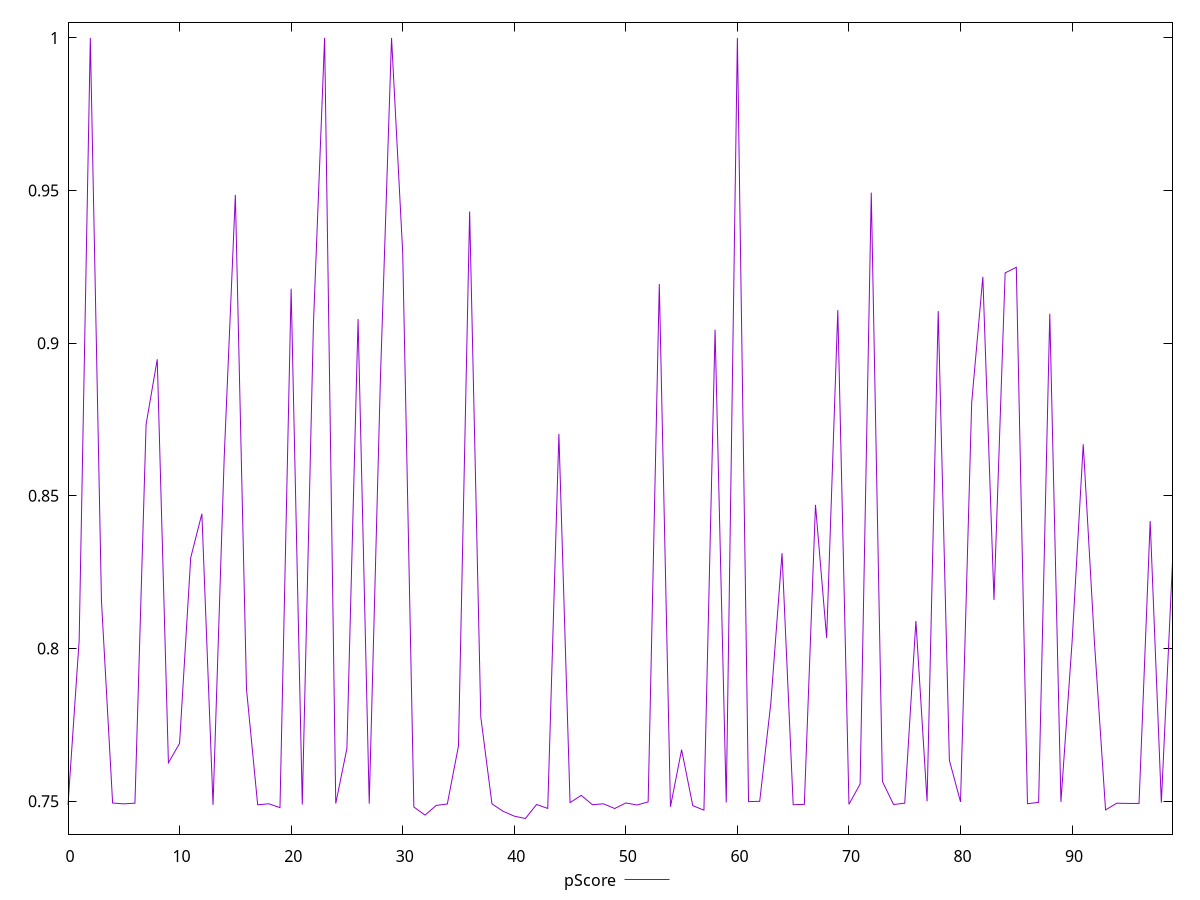 reset

$pScore <<EOF
0 0.7487788888888889
1 0.8027100000002731
2 1
3 0.8155524999989817
4 0.7493911111111111
5 0.7491211111111111
6 0.7493444444444445
7 0.8734366666649779
8 0.8947375000019868
9 0.7625808333326131
10 0.7689241666657229
11 0.8297583333309739
12 0.844134166665996
13 0.7487877777777777
14 0.862534166664506
15 0.9485908333336314
16 0.7866625000008692
17 0.7488266666666666
18 0.7491411111111111
19 0.7478833333333333
20 0.917858333333085
21 0.74891
22 0.90647083333383
23 1
24 0.7492511111111111
25 0.7672800000011921
26 0.9079083333350718
27 0.7491816666660209
28 0.8880683333364625
29 1
30 0.9297241666695724
31 0.74809
32 0.7454355555555555
33 0.7486066666666666
34 0.7490788888888888
35 0.7680966666651269
36 0.9431591666676105
37 0.7775533333327621
38 0.7491222222222222
39 0.7466822222222222
40 0.7451
41 0.7443177777777777
42 0.7489155555555556
43 0.7476244444444444
44 0.870296666668728
45 0.7495355555555555
46 0.7519041666698952
47 0.7488511111111111
48 0.7491388888888889
49 0.7475933333333333
50 0.74942
51 0.7487444444444444
52 0.74976
53 0.9194133333334078
54 0.7481777777777778
55 0.7668591666656236
56 0.7485322222222223
57 0.7470566666666667
58 0.904429999999702
59 0.7495955555555556
60 1
61 0.7498433333333333
62 0.7499611111111111
63 0.7822216666676104
64 0.8312283333328863
65 0.74884
66 0.7489522222222222
67 0.847039999999106
68 0.8034441666677594
69 0.9108374999991308
70 0.7489644444444444
71 0.7556166666653007
72 0.949329166666915
73 0.7564441666658968
74 0.74891
75 0.7493422222222222
76 0.8090099999960512
77 0.7499766666666667
78 0.9105149999974916
79 0.7634033333323895
80 0.7497644444444445
81 0.8805291666649282
82 0.9217399999996027
83 0.8159416666657975
84 0.9230400000015895
85 0.9248716666673621
86 0.7491688888888889
87 0.7496122222222222
88 0.9096608333320667
89 0.7497666666666667
90 0.8021908333338796
91 0.8669058333306263
92 0.8022591666659962
93 0.7471266666666666
94 0.7493355555555555
95 0.74926
96 0.7492516666671468
97 0.8417649999974917
98 0.7495244444444444
99 0.8283024999996026
EOF

set key outside below
set xrange [0:99]
set yrange [0.7392041333333333:1.0051136444444444]
set trange [0.7392041333333333:1.0051136444444444]
set terminal svg size 640, 500 enhanced background rgb 'white'
set output "reprap/uses-rel-preconnect/samples/pages+cached+noexternal/pScore/values.svg"

plot $pScore title "pScore" with line

reset
